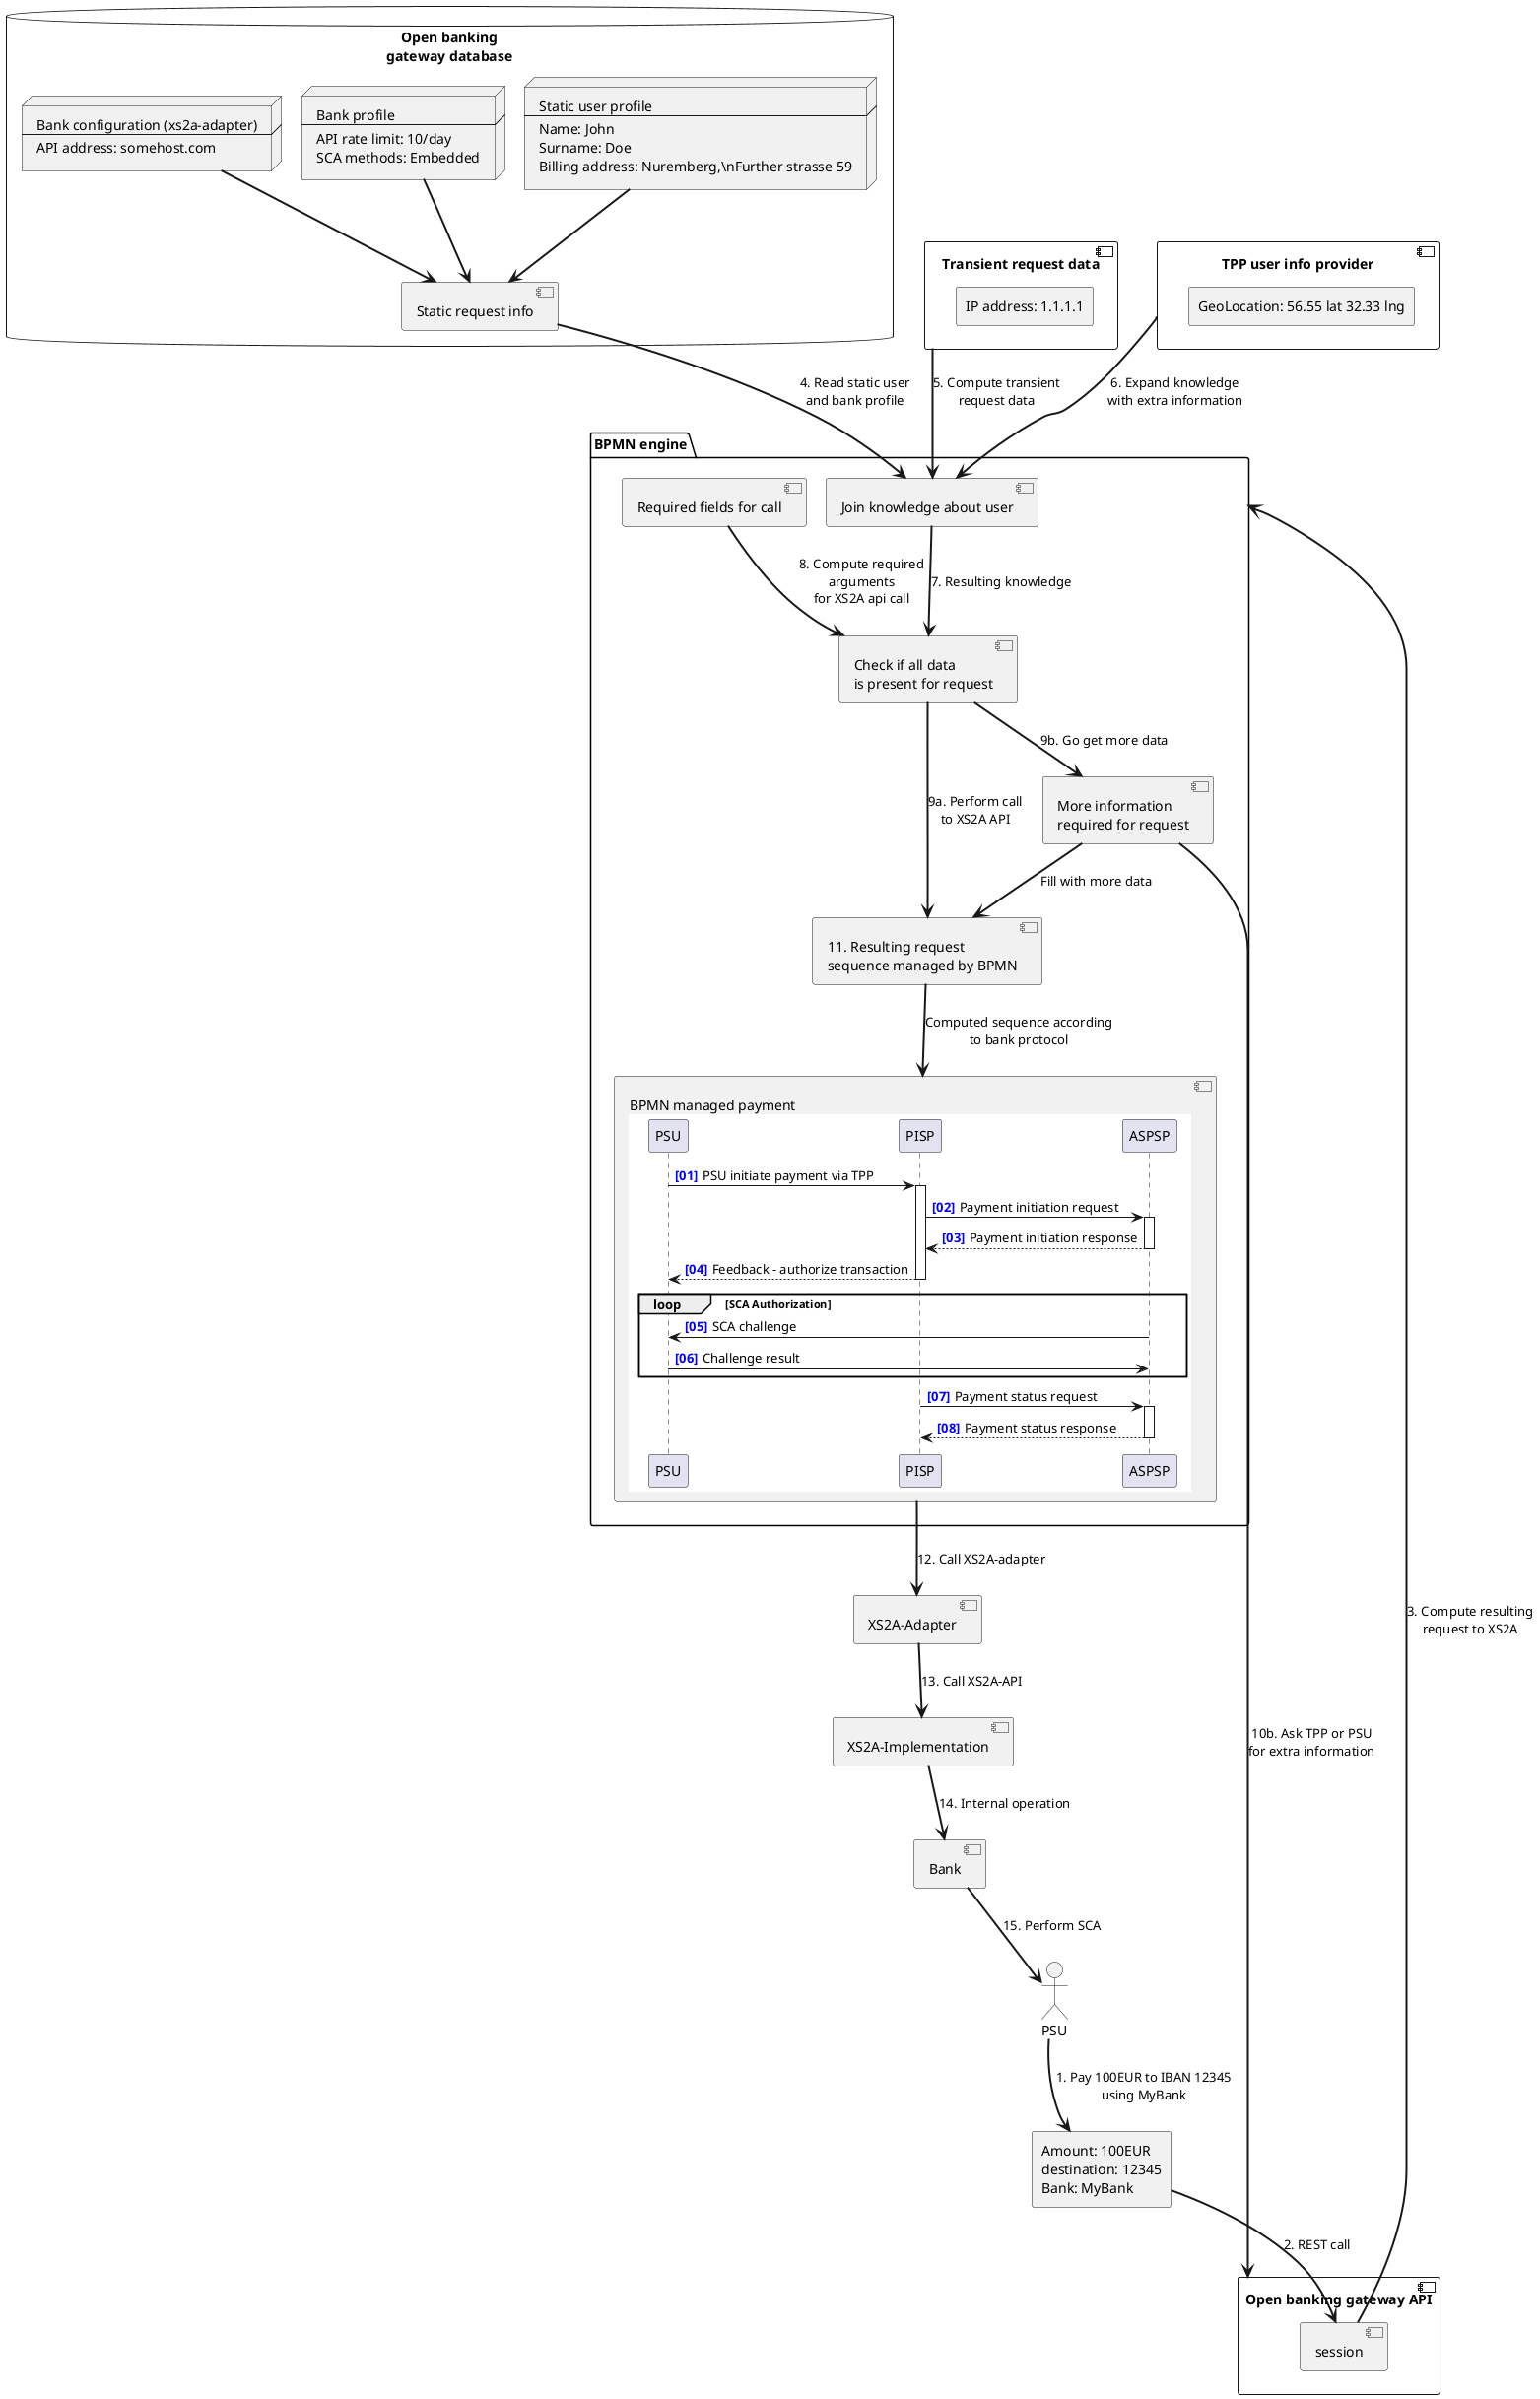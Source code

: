 @startuml
skinparam nodesep 20
skinparam ranksep 55
'left to right direction

actor PSU

rectangle PaymentRequest [
   Amount: 100EUR
   destination: 12345
   Bank: MyBank
]

component "Open banking gateway API" as OBA {
   component session
}

database "Open banking\ngateway database" as OBADB {
  node tppUserProfile [
    Static user profile
    ---
    Name: John
    Surname: Doe
    Billing address: Nuremberg,\nFurther strasse 59
  ]
  node bankProfile [
    Bank profile
    ---
    API rate limit: 10/day
    SCA methods: Embedded
  ]
  node bankConfiguration [
    Bank configuration (xs2a-adapter)
    ---
    API address: somehost.com
  ]
  component "Static request info" as requestInfo

  tppUserProfile ==> requestInfo
  bankProfile ==> requestInfo
  bankConfiguration ==> requestInfo
}

component "XS2A-Adapter" as adapter
component "Transient request data" as transientData {
  rectangle "IP address: 1.1.1.1" as IP
}

component "TPP user info provider" as extraUserInfo {
  rectangle "GeoLocation: 56.55 lat 32.33 lng" as GEO
}


package "BPMN engine" as engine {
  component "Join knowledge about user" as knowledge
  component "Required fields for call" as requiredTemplate
  component "Check if all data\nis present for request" as askForExtraInfo
  component "More information\nrequired for request" as moreInformationNeeded
  component "11. Resulting request\nsequence managed by BPMN" as resultingRequest
  component Sequence [
      BPMN managed payment
      {{
          autonumber "<b><color blue>[00]"
          PSU -> PISP ++ : PSU initiate payment via TPP
          PISP -> ASPSP ++ : Payment initiation request
          return Payment initiation response
          return Feedback - authorize transaction
          loop SCA Authorization
            ASPSP -> PSU : SCA challenge
            PSU -> ASPSP : Challenge result
          end
          PISP -> ASPSP ++ : Payment status request
          return Payment status response
      }}
  ]
}

component "XS2A-Implementation" as xs2aImpl
component "Bank" as bank

PSU ==> PaymentRequest : 1. Pay 100EUR to IBAN 12345\nusing MyBank
PaymentRequest ==> session : 2. REST call
session =left=> engine : 3. Compute resulting\nrequest to XS2A
requestInfo ==> knowledge : 4. Read static user\nand bank profile
transientData ==> knowledge : 5. Compute transient\nrequest data
extraUserInfo ==> knowledge : 6. Expand knowledge\nwith extra information
knowledge ==> askForExtraInfo : 7. Resulting knowledge
requiredTemplate ==> askForExtraInfo : 8. Compute required\narguments\nfor XS2A api call
askForExtraInfo ==> moreInformationNeeded : 9b. Go get more data
moreInformationNeeded ==> OBA : 10b. Ask TPP or PSU\nfor extra information
moreInformationNeeded ==> resultingRequest : Fill with more data
resultingRequest ==> Sequence : Computed sequence according\nto bank protocol
askForExtraInfo ==> resultingRequest : 9a. Perform call\nto XS2A API
Sequence ==> adapter : 12. Call XS2A-adapter
adapter ==> xs2aImpl : 13. Call XS2A-API
xs2aImpl ==> bank : 14. Internal operation
bank ==> PSU : 15. Perform SCA

@enduml
